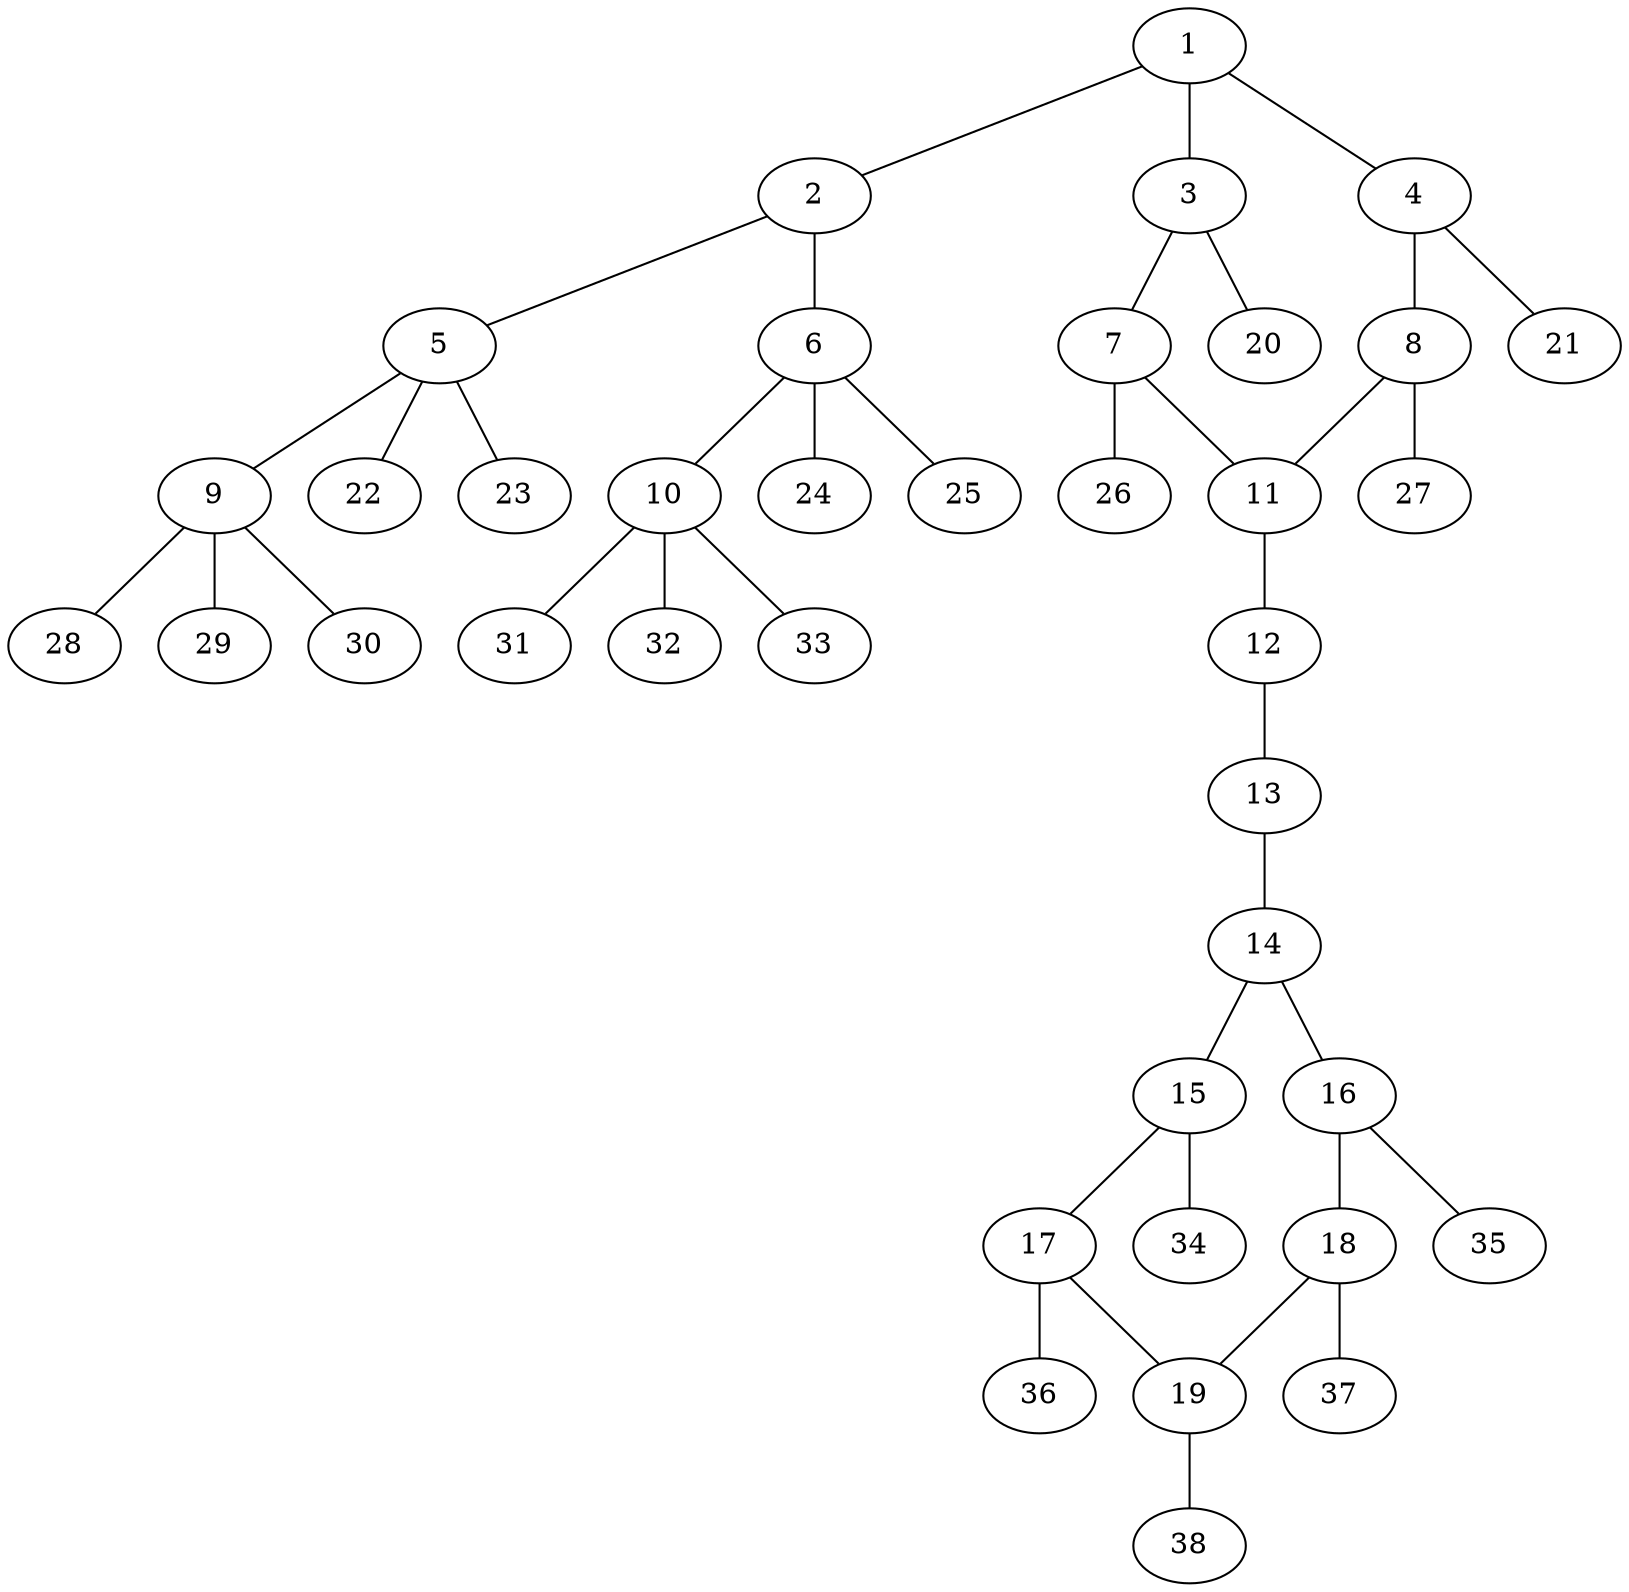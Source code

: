 graph molecule_1877 {
	1	 [chem=C];
	2	 [chem=N];
	1 -- 2	 [valence=1];
	3	 [chem=C];
	1 -- 3	 [valence=2];
	4	 [chem=C];
	1 -- 4	 [valence=1];
	5	 [chem=C];
	2 -- 5	 [valence=1];
	6	 [chem=C];
	2 -- 6	 [valence=1];
	7	 [chem=C];
	3 -- 7	 [valence=1];
	20	 [chem=H];
	3 -- 20	 [valence=1];
	8	 [chem=C];
	4 -- 8	 [valence=2];
	21	 [chem=H];
	4 -- 21	 [valence=1];
	9	 [chem=C];
	5 -- 9	 [valence=1];
	22	 [chem=H];
	5 -- 22	 [valence=1];
	23	 [chem=H];
	5 -- 23	 [valence=1];
	10	 [chem=C];
	6 -- 10	 [valence=1];
	24	 [chem=H];
	6 -- 24	 [valence=1];
	25	 [chem=H];
	6 -- 25	 [valence=1];
	11	 [chem=C];
	7 -- 11	 [valence=2];
	26	 [chem=H];
	7 -- 26	 [valence=1];
	8 -- 11	 [valence=1];
	27	 [chem=H];
	8 -- 27	 [valence=1];
	28	 [chem=H];
	9 -- 28	 [valence=1];
	29	 [chem=H];
	9 -- 29	 [valence=1];
	30	 [chem=H];
	9 -- 30	 [valence=1];
	31	 [chem=H];
	10 -- 31	 [valence=1];
	32	 [chem=H];
	10 -- 32	 [valence=1];
	33	 [chem=H];
	10 -- 33	 [valence=1];
	12	 [chem=N];
	11 -- 12	 [valence=1];
	13	 [chem=N];
	12 -- 13	 [valence=2];
	14	 [chem=C];
	13 -- 14	 [valence=1];
	15	 [chem=C];
	14 -- 15	 [valence=2];
	16	 [chem=C];
	14 -- 16	 [valence=1];
	17	 [chem=C];
	15 -- 17	 [valence=1];
	34	 [chem=H];
	15 -- 34	 [valence=1];
	18	 [chem=C];
	16 -- 18	 [valence=2];
	35	 [chem=H];
	16 -- 35	 [valence=1];
	19	 [chem=C];
	17 -- 19	 [valence=2];
	36	 [chem=H];
	17 -- 36	 [valence=1];
	18 -- 19	 [valence=1];
	37	 [chem=H];
	18 -- 37	 [valence=1];
	38	 [chem=H];
	19 -- 38	 [valence=1];
}
